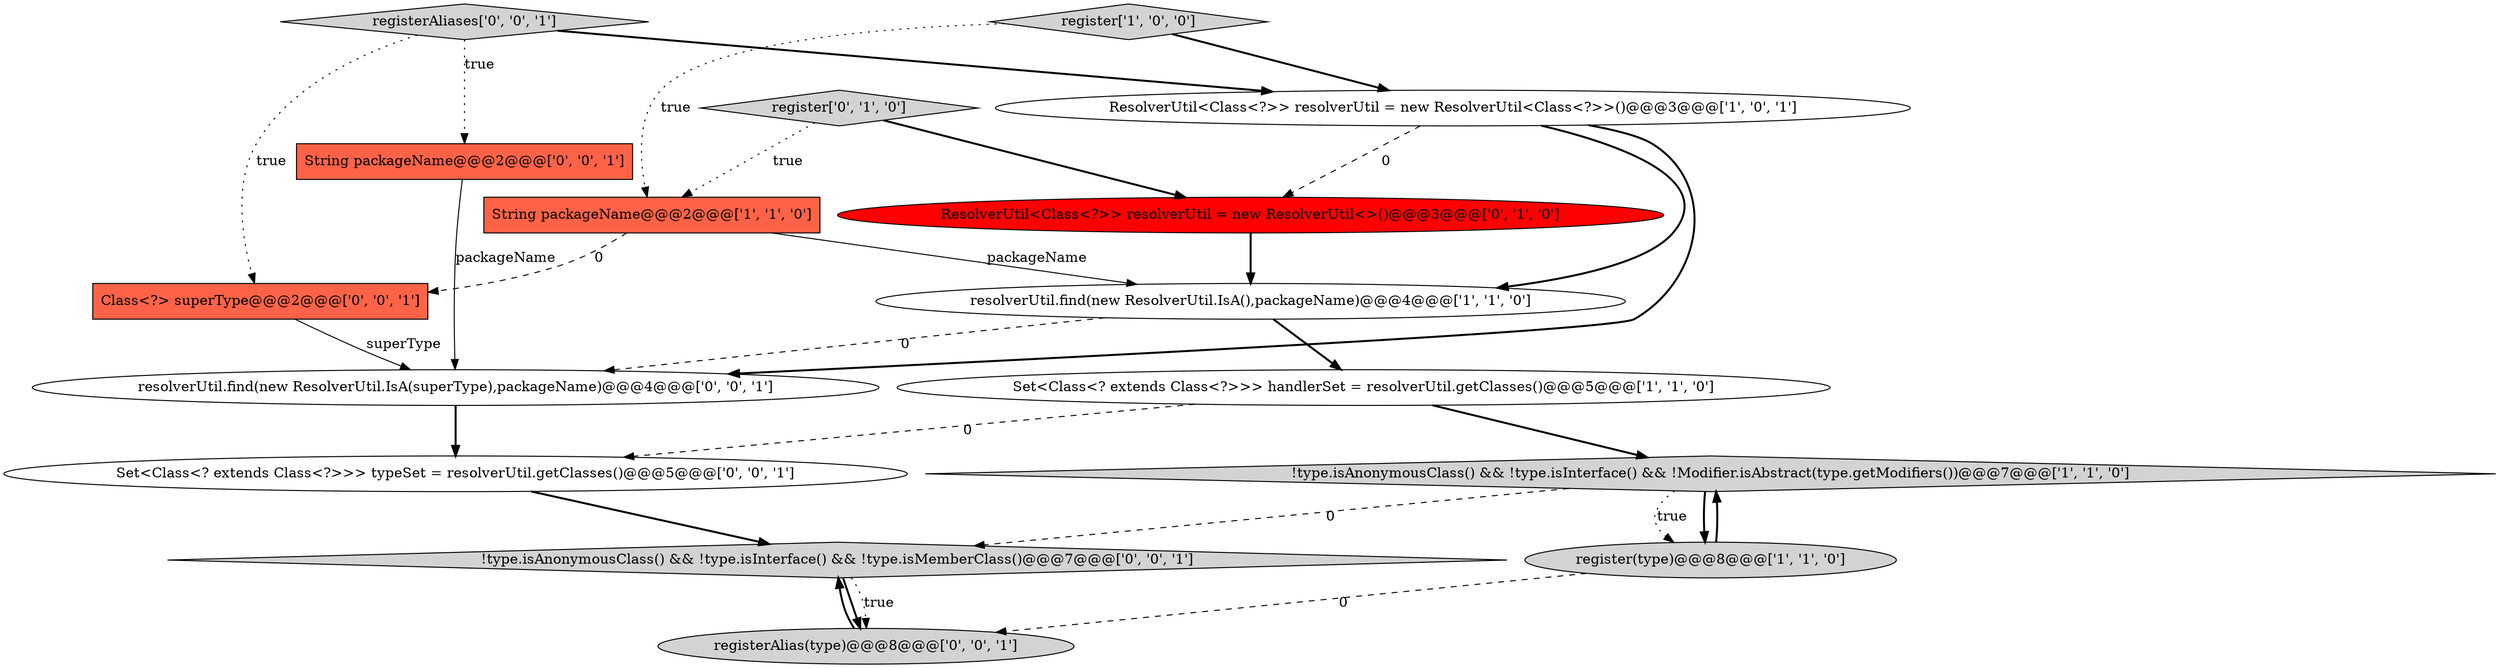 digraph {
5 [style = filled, label = "!type.isAnonymousClass() && !type.isInterface() && !Modifier.isAbstract(type.getModifiers())@@@7@@@['1', '1', '0']", fillcolor = lightgray, shape = diamond image = "AAA0AAABBB1BBB"];
6 [style = filled, label = "String packageName@@@2@@@['1', '1', '0']", fillcolor = tomato, shape = box image = "AAA0AAABBB1BBB"];
9 [style = filled, label = "!type.isAnonymousClass() && !type.isInterface() && !type.isMemberClass()@@@7@@@['0', '0', '1']", fillcolor = lightgray, shape = diamond image = "AAA0AAABBB3BBB"];
7 [style = filled, label = "ResolverUtil<Class<?>> resolverUtil = new ResolverUtil<>()@@@3@@@['0', '1', '0']", fillcolor = red, shape = ellipse image = "AAA1AAABBB2BBB"];
8 [style = filled, label = "register['0', '1', '0']", fillcolor = lightgray, shape = diamond image = "AAA0AAABBB2BBB"];
12 [style = filled, label = "String packageName@@@2@@@['0', '0', '1']", fillcolor = tomato, shape = box image = "AAA0AAABBB3BBB"];
10 [style = filled, label = "registerAlias(type)@@@8@@@['0', '0', '1']", fillcolor = lightgray, shape = ellipse image = "AAA0AAABBB3BBB"];
14 [style = filled, label = "Class<?> superType@@@2@@@['0', '0', '1']", fillcolor = tomato, shape = box image = "AAA0AAABBB3BBB"];
13 [style = filled, label = "resolverUtil.find(new ResolverUtil.IsA(superType),packageName)@@@4@@@['0', '0', '1']", fillcolor = white, shape = ellipse image = "AAA0AAABBB3BBB"];
11 [style = filled, label = "Set<Class<? extends Class<?>>> typeSet = resolverUtil.getClasses()@@@5@@@['0', '0', '1']", fillcolor = white, shape = ellipse image = "AAA0AAABBB3BBB"];
0 [style = filled, label = "Set<Class<? extends Class<?>>> handlerSet = resolverUtil.getClasses()@@@5@@@['1', '1', '0']", fillcolor = white, shape = ellipse image = "AAA0AAABBB1BBB"];
2 [style = filled, label = "resolverUtil.find(new ResolverUtil.IsA(),packageName)@@@4@@@['1', '1', '0']", fillcolor = white, shape = ellipse image = "AAA0AAABBB1BBB"];
3 [style = filled, label = "ResolverUtil<Class<?>> resolverUtil = new ResolverUtil<Class<?>>()@@@3@@@['1', '0', '1']", fillcolor = white, shape = ellipse image = "AAA0AAABBB1BBB"];
1 [style = filled, label = "register(type)@@@8@@@['1', '1', '0']", fillcolor = lightgray, shape = ellipse image = "AAA0AAABBB1BBB"];
4 [style = filled, label = "register['1', '0', '0']", fillcolor = lightgray, shape = diamond image = "AAA0AAABBB1BBB"];
15 [style = filled, label = "registerAliases['0', '0', '1']", fillcolor = lightgray, shape = diamond image = "AAA0AAABBB3BBB"];
1->5 [style = bold, label=""];
4->6 [style = dotted, label="true"];
4->3 [style = bold, label=""];
3->7 [style = dashed, label="0"];
5->1 [style = dotted, label="true"];
5->9 [style = dashed, label="0"];
12->13 [style = solid, label="packageName"];
0->11 [style = dashed, label="0"];
1->10 [style = dashed, label="0"];
9->10 [style = bold, label=""];
6->14 [style = dashed, label="0"];
15->14 [style = dotted, label="true"];
11->9 [style = bold, label=""];
15->3 [style = bold, label=""];
6->2 [style = solid, label="packageName"];
13->11 [style = bold, label=""];
8->7 [style = bold, label=""];
5->1 [style = bold, label=""];
2->0 [style = bold, label=""];
8->6 [style = dotted, label="true"];
3->2 [style = bold, label=""];
7->2 [style = bold, label=""];
2->13 [style = dashed, label="0"];
14->13 [style = solid, label="superType"];
3->13 [style = bold, label=""];
15->12 [style = dotted, label="true"];
10->9 [style = bold, label=""];
9->10 [style = dotted, label="true"];
0->5 [style = bold, label=""];
}
